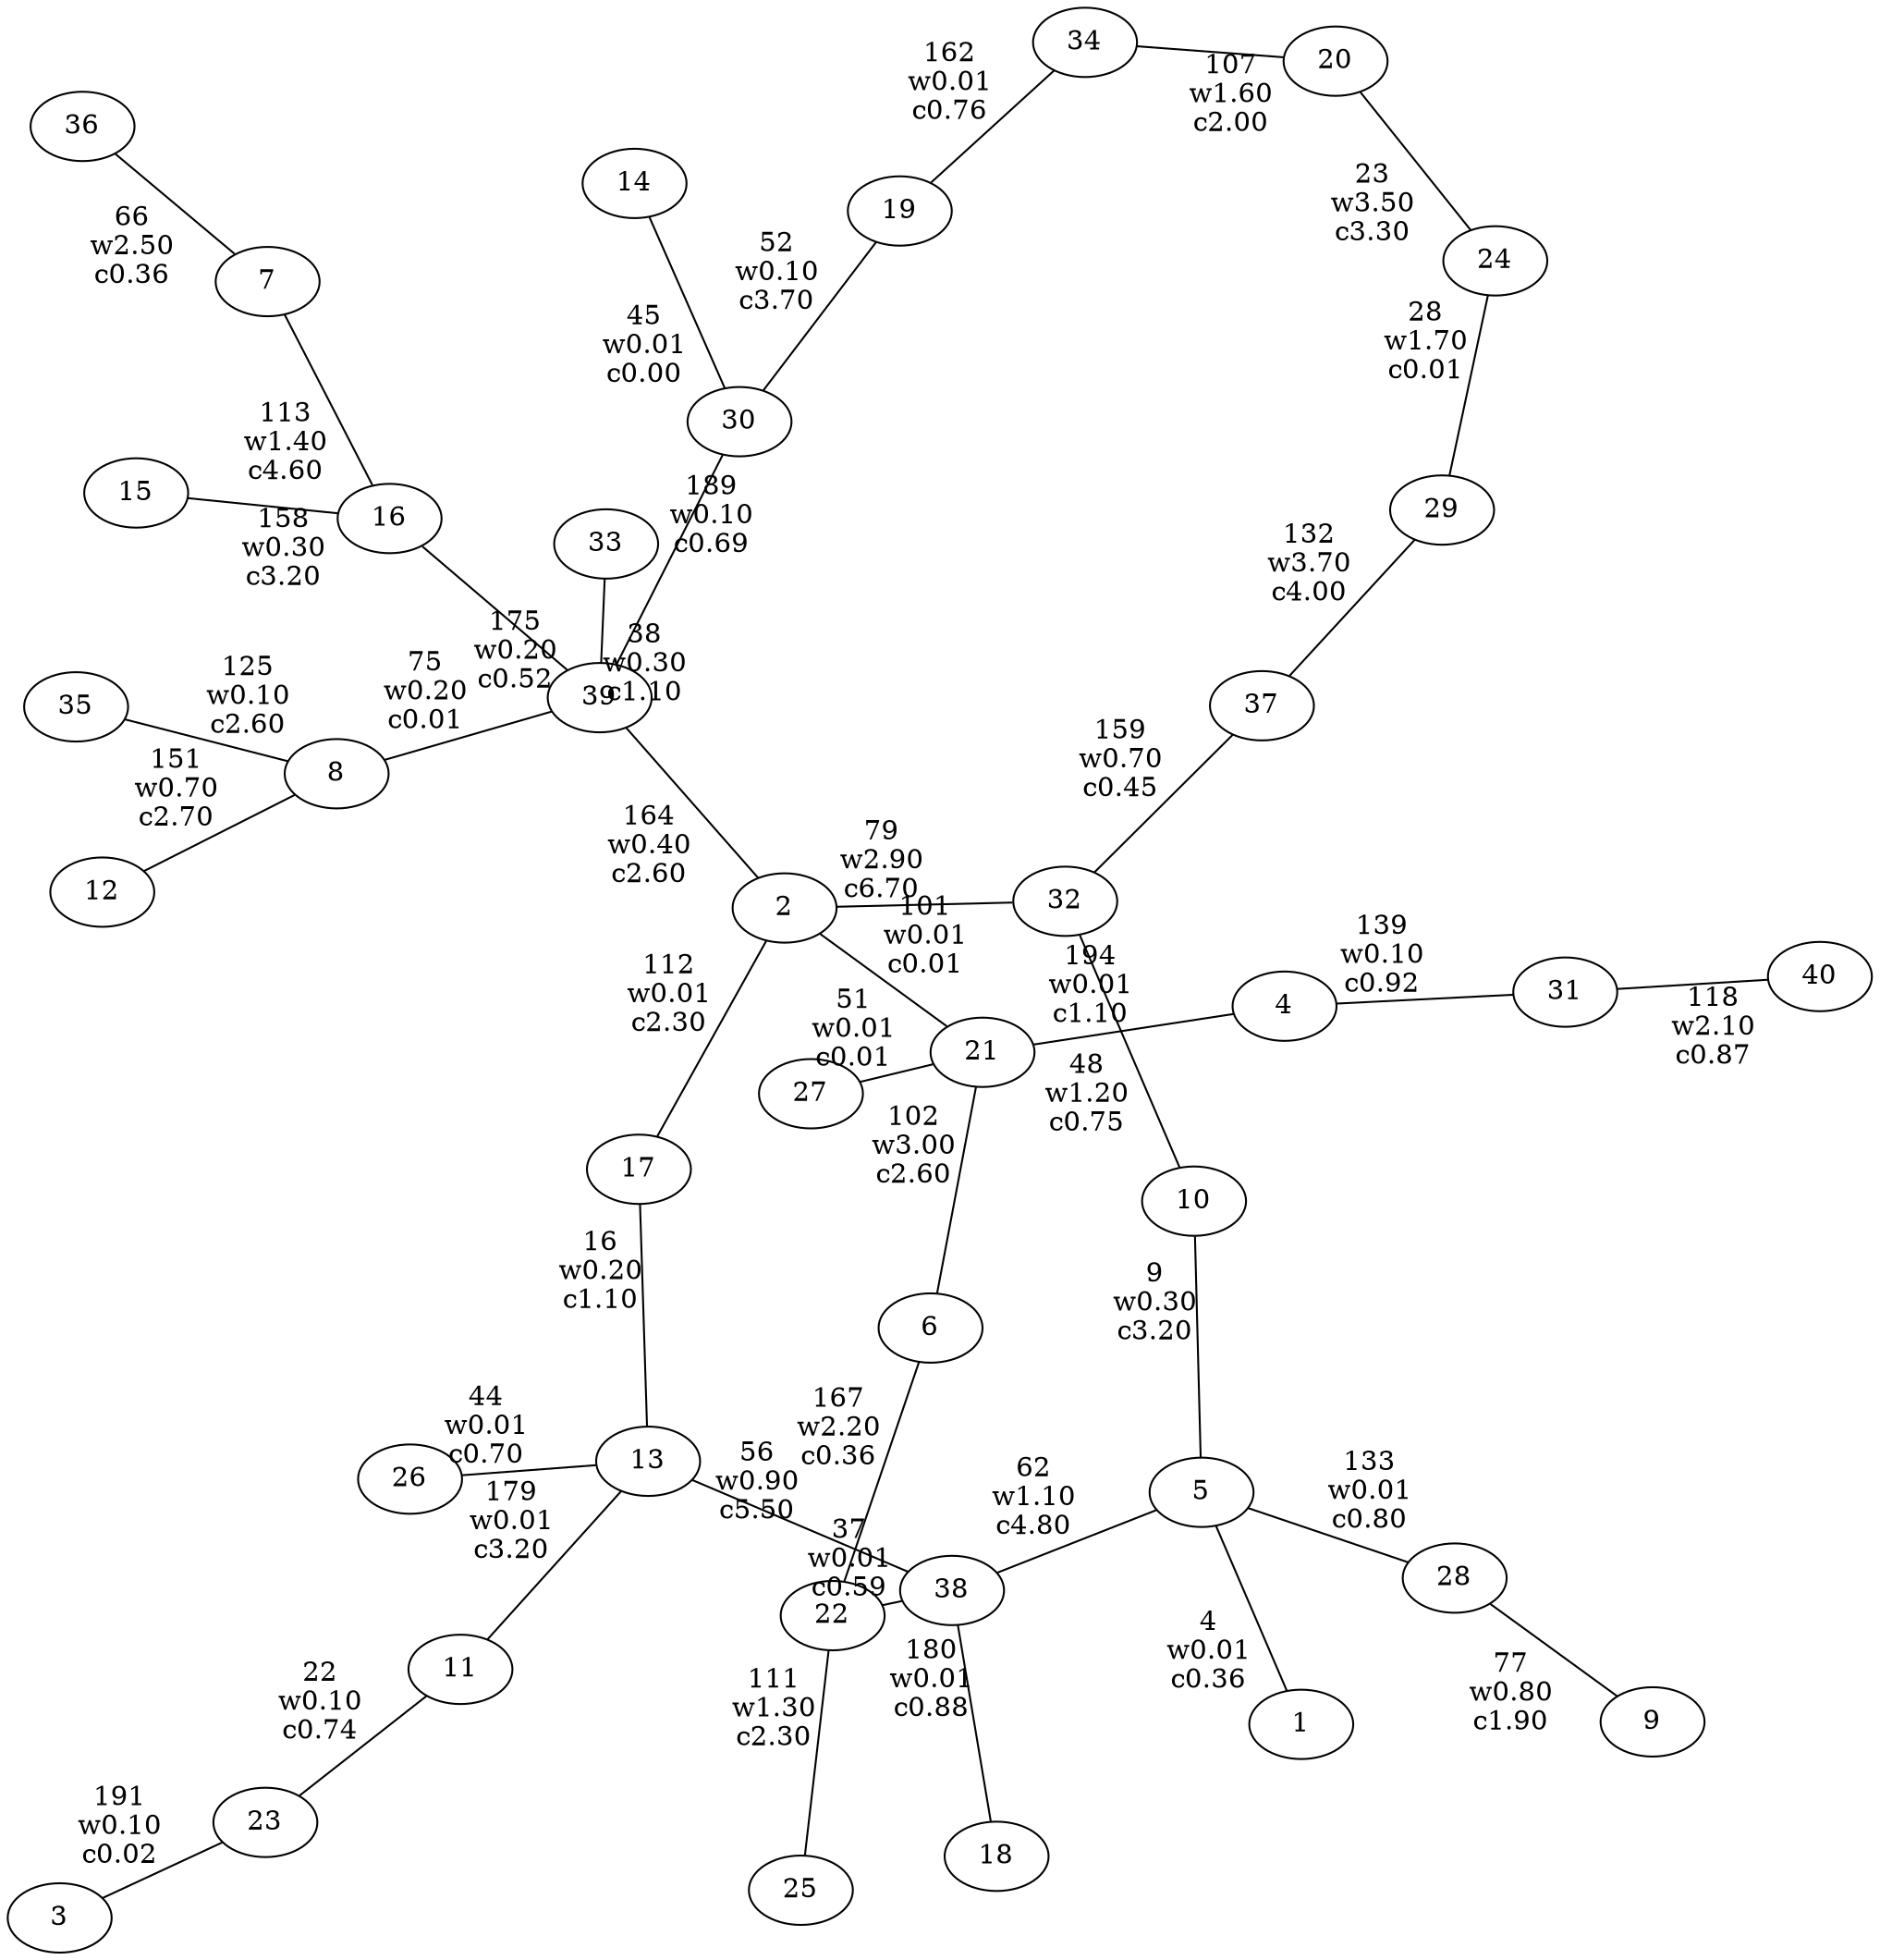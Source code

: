strict graph {
	graph [layout=neato,overlap=scale,mode=KK,Damping=.95];
	node [label="\N"];
	graph [bb="0,0,783.91,901.2"];
1 [ label = "1" ];
2 [ label = "2" ];
3 [ label = "3" ];
4 [ label = "4" ];
5 [ label = "5" ];
6 [ label = "6" ];
7 [ label = "7" ];
8 [ label = "8" ];
9 [ label = "9" ];
10 [ label = "10" ];
11 [ label = "11" ];
12 [ label = "12" ];
13 [ label = "13" ];
14 [ label = "14" ];
15 [ label = "15" ];
16 [ label = "16" ];
17 [ label = "17" ];
18 [ label = "18" ];
19 [ label = "19" ];
20 [ label = "20" ];
21 [ label = "21" ];
22 [ label = "22" ];
23 [ label = "23" ];
24 [ label = "24" ];
25 [ label = "25" ];
26 [ label = "26" ];
27 [ label = "27" ];
28 [ label = "28" ];
29 [ label = "29" ];
30 [ label = "30" ];
31 [ label = "31" ];
32 [ label = "32" ];
33 [ label = "33" ];
34 [ label = "34" ];
35 [ label = "35" ];
36 [ label = "36" ];
37 [ label = "37" ];
38 [ label = "38" ];
39 [ label = "39" ];
40 [ label = "40" ];
1 -- 5 [ label = "4\nw0.01\nc0.36" ];
5 -- 10 [ label = "9\nw0.30\nc3.20" ];
13 -- 17 [ label = "16\nw0.20\nc1.10" ];
11 -- 23 [ label = "22\nw0.10\nc0.74" ];
20 -- 24 [ label = "23\nw3.50\nc3.30" ];
24 -- 29 [ label = "28\nw1.70\nc0.01" ];
22 -- 38 [ label = "37\nw0.01\nc0.59" ];
33 -- 39 [ label = "38\nw0.30\nc1.10" ];
13 -- 26 [ label = "44\nw0.01\nc0.70" ];
14 -- 30 [ label = "45\nw0.01\nc0.00" ];
10 -- 32 [ label = "48\nw1.20\nc0.75" ];
21 -- 27 [ label = "51\nw0.01\nc0.01" ];
19 -- 30 [ label = "52\nw0.10\nc3.70" ];
13 -- 38 [ label = "56\nw0.90\nc5.50" ];
5 -- 38 [ label = "62\nw1.10\nc4.80" ];
7 -- 36 [ label = "66\nw2.50\nc0.36" ];
8 -- 39 [ label = "75\nw0.20\nc0.01" ];
9 -- 28 [ label = "77\nw0.80\nc1.90" ];
2 -- 32 [ label = "79\nw2.90\nc6.70" ];
2 -- 21 [ label = "101\nw0.01\nc0.01" ];
6 -- 21 [ label = "102\nw3.00\nc2.60" ];
20 -- 34 [ label = "107\nw1.60\nc2.00" ];
22 -- 25 [ label = "111\nw1.30\nc2.30" ];
2 -- 17 [ label = "112\nw0.01\nc2.30" ];
7 -- 16 [ label = "113\nw1.40\nc4.60" ];
31 -- 40 [ label = "118\nw2.10\nc0.87" ];
8 -- 35 [ label = "125\nw0.10\nc2.60" ];
29 -- 37 [ label = "132\nw3.70\nc4.00" ];
5 -- 28 [ label = "133\nw0.01\nc0.80" ];
4 -- 31 [ label = "139\nw0.10\nc0.92" ];
8 -- 12 [ label = "151\nw0.70\nc2.70" ];
15 -- 16 [ label = "158\nw0.30\nc3.20" ];
32 -- 37 [ label = "159\nw0.70\nc0.45" ];
19 -- 34 [ label = "162\nw0.01\nc0.76" ];
2 -- 39 [ label = "164\nw0.40\nc2.60" ];
6 -- 22 [ label = "167\nw2.20\nc0.36" ];
16 -- 39 [ label = "175\nw0.20\nc0.52" ];
11 -- 13 [ label = "179\nw0.01\nc3.20" ];
18 -- 38 [ label = "180\nw0.01\nc0.88" ];
30 -- 39 [ label = "189\nw0.10\nc0.69" ];
3 -- 23 [ label = "191\nw0.10\nc0.02" ];
4 -- 21 [ label = "194\nw0.01\nc1.10" ];
}
